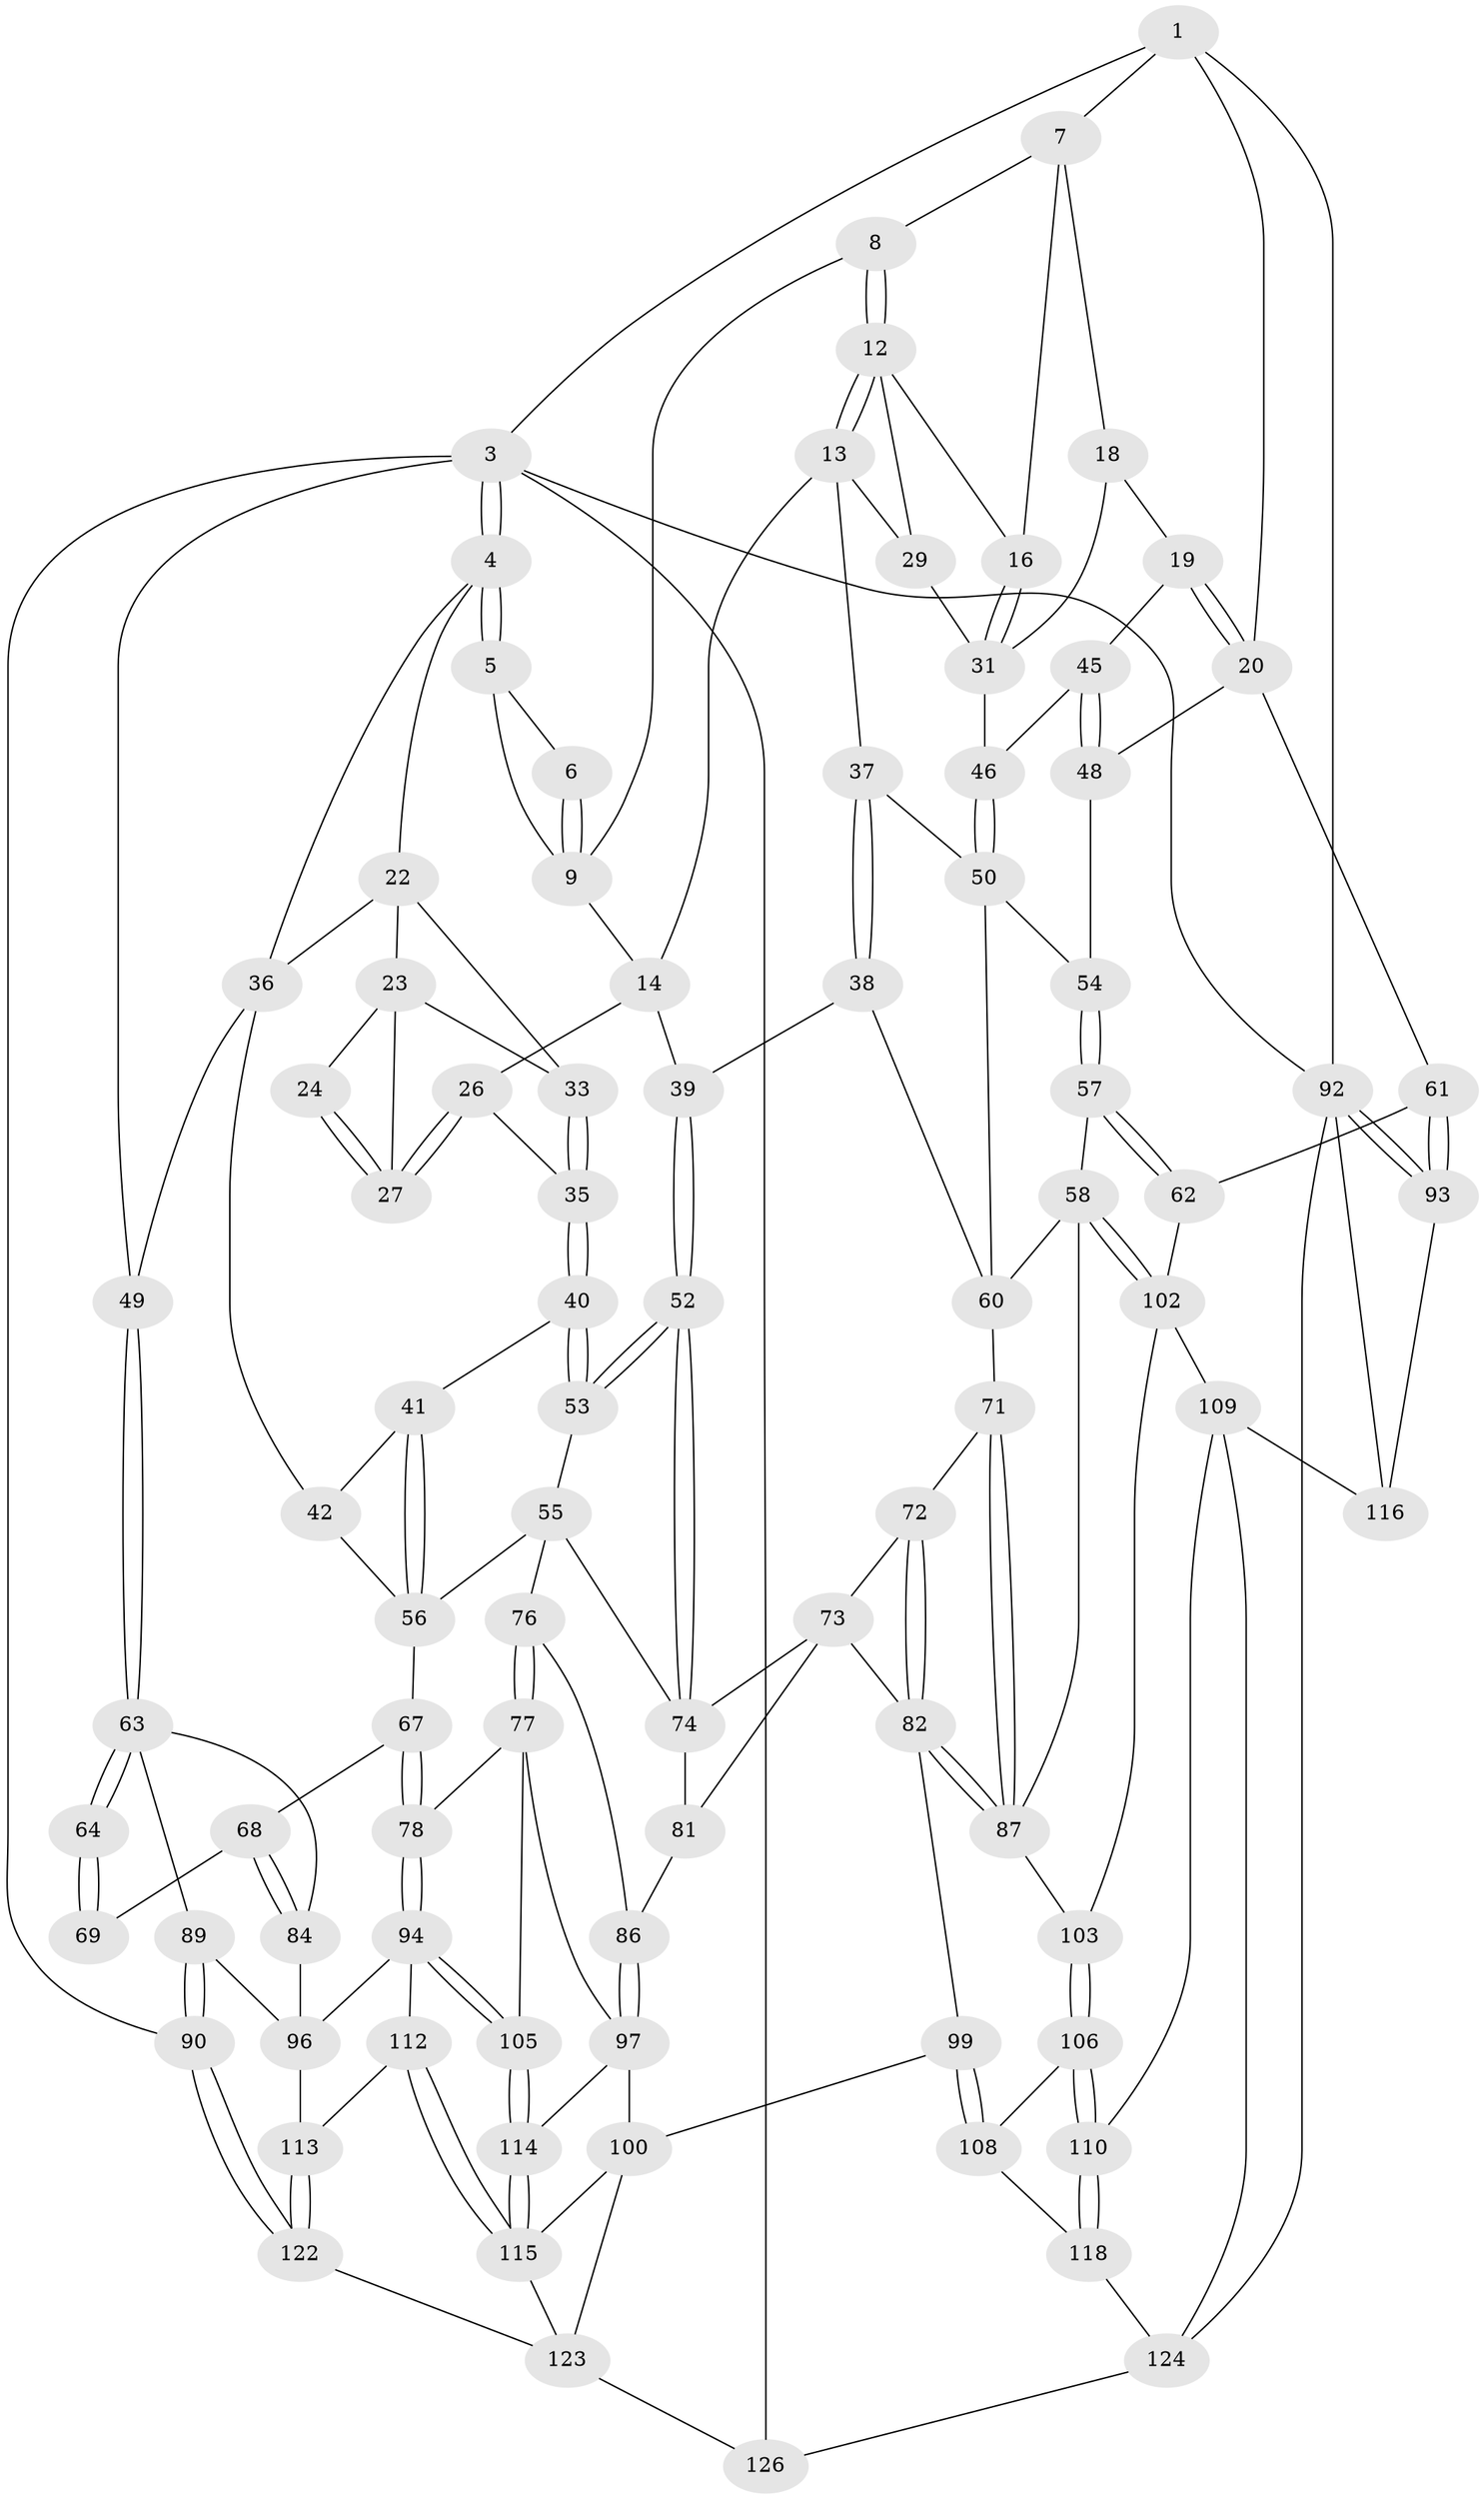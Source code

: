 // Generated by graph-tools (version 1.1) at 2025/24/03/03/25 07:24:37]
// undirected, 89 vertices, 196 edges
graph export_dot {
graph [start="1"]
  node [color=gray90,style=filled];
  1 [pos="+0.6396845054778579+0",super="+2"];
  3 [pos="+0+0",super="+91"];
  4 [pos="+0+0",super="+21"];
  5 [pos="+0.47782783353145314+0",super="+11"];
  6 [pos="+0.5108163272449666+0"];
  7 [pos="+0.7039819424733542+0.1311318880613114",super="+15"];
  8 [pos="+0.6960441364942166+0.1336602688524538"];
  9 [pos="+0.6485634573620991+0.13422271128639446",super="+10"];
  12 [pos="+0.64090416379032+0.24084380267010116",super="+17"];
  13 [pos="+0.5758489141712613+0.24650667776200766",super="+30"];
  14 [pos="+0.5398335681537101+0.23149615817240404",super="+25"];
  16 [pos="+0.7234629043049857+0.247862128061905"];
  18 [pos="+0.9541484053489386+0.14018737407837706"];
  19 [pos="+1+0.09350999322592175"];
  20 [pos="+1+0",super="+47"];
  22 [pos="+0+0",super="+34"];
  23 [pos="+0.25470061186399423+0.19075400384442281",super="+28"];
  24 [pos="+0.45734162833662695+0.14378846689276004"];
  26 [pos="+0.3837813991237336+0.3425464337404398"];
  27 [pos="+0.38626603045680497+0.2754900905665382"];
  29 [pos="+0.6960495260536865+0.36130209502028615"];
  31 [pos="+0.7325963184174207+0.3464966181139386",super="+32"];
  33 [pos="+0.2565570868959344+0.30451488957761974"];
  35 [pos="+0.2840424079876813+0.3663919497053327"];
  36 [pos="+0.12541042759823742+0.3518733592329947",super="+44"];
  37 [pos="+0.6481029584219128+0.3990064920864652"];
  38 [pos="+0.517731323782379+0.4483974452001332"];
  39 [pos="+0.4934594295064639+0.44360767613312524"];
  40 [pos="+0.28160796082779105+0.3759374611003174"];
  41 [pos="+0.27201410685237193+0.3904859197908379"];
  42 [pos="+0.16183225511143307+0.450431162755979",super="+43"];
  45 [pos="+0.920436161346859+0.362781451983893"];
  46 [pos="+0.8030374528607762+0.39421705707456334"];
  48 [pos="+0.9168680961124682+0.43781996206162793"];
  49 [pos="+0+0.3906831542923363"];
  50 [pos="+0.8096351516742095+0.4308832377914141",super="+51"];
  52 [pos="+0.4602169749027417+0.479991562043601"];
  53 [pos="+0.42132429252455994+0.4856303589896388"];
  54 [pos="+0.8339067736423817+0.45823289800739214"];
  55 [pos="+0.3667228021570364+0.5149593459799318",super="+75"];
  56 [pos="+0.30296653571593074+0.5072741418600872",super="+66"];
  57 [pos="+0.8375220410864592+0.5710297261405609"];
  58 [pos="+0.7696918147895808+0.6147389487807254",super="+59"];
  60 [pos="+0.6801834855790598+0.5772558792799966",super="+70"];
  61 [pos="+1+0.5986139936108612"];
  62 [pos="+1+0.6157724761939969"];
  63 [pos="+0+0.6055148804455838",super="+85"];
  64 [pos="+0+0.5878066435920742",super="+65"];
  67 [pos="+0.21764310969528258+0.5867790907091303"];
  68 [pos="+0.13313872844617425+0.5986896786825092"];
  69 [pos="+0.08811829504020953+0.587566691735626"];
  71 [pos="+0.6349000359397541+0.583557252647556"];
  72 [pos="+0.5452929464666247+0.6052875665598842"];
  73 [pos="+0.5427597894317248+0.6052383257787264",super="+80"];
  74 [pos="+0.4688879650604801+0.5698921494358753",super="+79"];
  76 [pos="+0.3462489984167085+0.6177220770679267"];
  77 [pos="+0.25057982727806305+0.6357359009826946",super="+98"];
  78 [pos="+0.24037183994008857+0.6285536882283407"];
  81 [pos="+0.45552591861585445+0.6420976617903051"];
  82 [pos="+0.5609744918122541+0.7471509938326193",super="+83"];
  84 [pos="+0.09974975125566929+0.7347961861189782"];
  86 [pos="+0.3836638269878325+0.6659871334418095"];
  87 [pos="+0.562067928211785+0.746576330698573",super="+88"];
  89 [pos="+0+0.7684941472659321"];
  90 [pos="+0+1"];
  92 [pos="+1+1",super="+128"];
  93 [pos="+1+0.8355901381916805"];
  94 [pos="+0.12605237057526283+0.7408242534636121",super="+95"];
  96 [pos="+0.10909105741691526+0.7389803861056633",super="+111"];
  97 [pos="+0.3774173396012599+0.7583630793468986",super="+101"];
  99 [pos="+0.48946815136381583+0.8233745162818987"];
  100 [pos="+0.4158332977673588+0.8158930844182445",super="+120"];
  102 [pos="+0.790566029276748+0.6852934814788118",super="+104"];
  103 [pos="+0.6846702684586787+0.7644387695351073"];
  105 [pos="+0.22840592332652482+0.7986486643074469"];
  106 [pos="+0.7128679020568646+0.814268426404923",super="+107"];
  108 [pos="+0.5095775922898006+0.85789341280774",super="+119"];
  109 [pos="+0.8406983654341339+0.8281184195289741",super="+117"];
  110 [pos="+0.7423629039697813+0.8251313009368708"];
  112 [pos="+0.14050857062356656+0.860919240976804"];
  113 [pos="+0.10648571249597708+0.8776087715166743"];
  114 [pos="+0.23089541577449213+0.8039412099144662"];
  115 [pos="+0.2142786727146028+0.8624751736043517",super="+121"];
  116 [pos="+0.9042611052742154+0.870680352395434"];
  118 [pos="+0.5965544297252456+1"];
  122 [pos="+0.09645301358273004+0.9292201510238984"];
  123 [pos="+0.12432223707929227+0.9381434000624529",super="+127"];
  124 [pos="+0.6896362562792703+1",super="+125"];
  126 [pos="+0.2959647169533997+1"];
  1 -- 7;
  1 -- 3;
  1 -- 20;
  1 -- 92;
  3 -- 4;
  3 -- 4;
  3 -- 49;
  3 -- 90;
  3 -- 92;
  3 -- 126;
  4 -- 5;
  4 -- 5;
  4 -- 36;
  4 -- 22;
  5 -- 6;
  5 -- 9;
  6 -- 9;
  6 -- 9;
  7 -- 8;
  7 -- 16;
  7 -- 18;
  8 -- 9;
  8 -- 12;
  8 -- 12;
  9 -- 14;
  12 -- 13;
  12 -- 13;
  12 -- 16;
  12 -- 29;
  13 -- 14;
  13 -- 29;
  13 -- 37;
  14 -- 26;
  14 -- 39;
  16 -- 31;
  16 -- 31;
  18 -- 19;
  18 -- 31;
  19 -- 20;
  19 -- 20;
  19 -- 45;
  20 -- 48;
  20 -- 61;
  22 -- 23;
  22 -- 33;
  22 -- 36;
  23 -- 24;
  23 -- 33;
  23 -- 27;
  24 -- 27;
  24 -- 27;
  26 -- 27;
  26 -- 27;
  26 -- 35;
  29 -- 31;
  31 -- 46;
  33 -- 35;
  33 -- 35;
  35 -- 40;
  35 -- 40;
  36 -- 49;
  36 -- 42;
  37 -- 38;
  37 -- 38;
  37 -- 50;
  38 -- 39;
  38 -- 60;
  39 -- 52;
  39 -- 52;
  40 -- 41;
  40 -- 53;
  40 -- 53;
  41 -- 42;
  41 -- 56;
  41 -- 56;
  42 -- 56;
  45 -- 46;
  45 -- 48;
  45 -- 48;
  46 -- 50;
  46 -- 50;
  48 -- 54;
  49 -- 63;
  49 -- 63;
  50 -- 54;
  50 -- 60;
  52 -- 53;
  52 -- 53;
  52 -- 74;
  52 -- 74;
  53 -- 55;
  54 -- 57;
  54 -- 57;
  55 -- 56;
  55 -- 74;
  55 -- 76;
  56 -- 67;
  57 -- 58;
  57 -- 62;
  57 -- 62;
  58 -- 102;
  58 -- 102;
  58 -- 60;
  58 -- 87;
  60 -- 71;
  61 -- 62;
  61 -- 93;
  61 -- 93;
  62 -- 102;
  63 -- 64;
  63 -- 64;
  63 -- 89;
  63 -- 84;
  64 -- 69 [weight=2];
  64 -- 69;
  67 -- 68;
  67 -- 78;
  67 -- 78;
  68 -- 69;
  68 -- 84;
  68 -- 84;
  71 -- 72;
  71 -- 87;
  71 -- 87;
  72 -- 73;
  72 -- 82;
  72 -- 82;
  73 -- 74;
  73 -- 81;
  73 -- 82;
  74 -- 81;
  76 -- 77;
  76 -- 77;
  76 -- 86;
  77 -- 78;
  77 -- 97;
  77 -- 105;
  78 -- 94;
  78 -- 94;
  81 -- 86;
  82 -- 87;
  82 -- 87;
  82 -- 99;
  84 -- 96;
  86 -- 97;
  86 -- 97;
  87 -- 103;
  89 -- 90;
  89 -- 90;
  89 -- 96;
  90 -- 122;
  90 -- 122;
  92 -- 93;
  92 -- 93;
  92 -- 116;
  92 -- 124;
  93 -- 116;
  94 -- 105;
  94 -- 105;
  94 -- 96;
  94 -- 112;
  96 -- 113;
  97 -- 114;
  97 -- 100;
  99 -- 100;
  99 -- 108;
  99 -- 108;
  100 -- 115;
  100 -- 123;
  102 -- 103;
  102 -- 109;
  103 -- 106;
  103 -- 106;
  105 -- 114;
  105 -- 114;
  106 -- 110;
  106 -- 110;
  106 -- 108 [weight=2];
  108 -- 118;
  109 -- 110;
  109 -- 124;
  109 -- 116;
  110 -- 118;
  110 -- 118;
  112 -- 113;
  112 -- 115;
  112 -- 115;
  113 -- 122;
  113 -- 122;
  114 -- 115;
  114 -- 115;
  115 -- 123;
  118 -- 124;
  122 -- 123;
  123 -- 126;
  124 -- 126;
}
